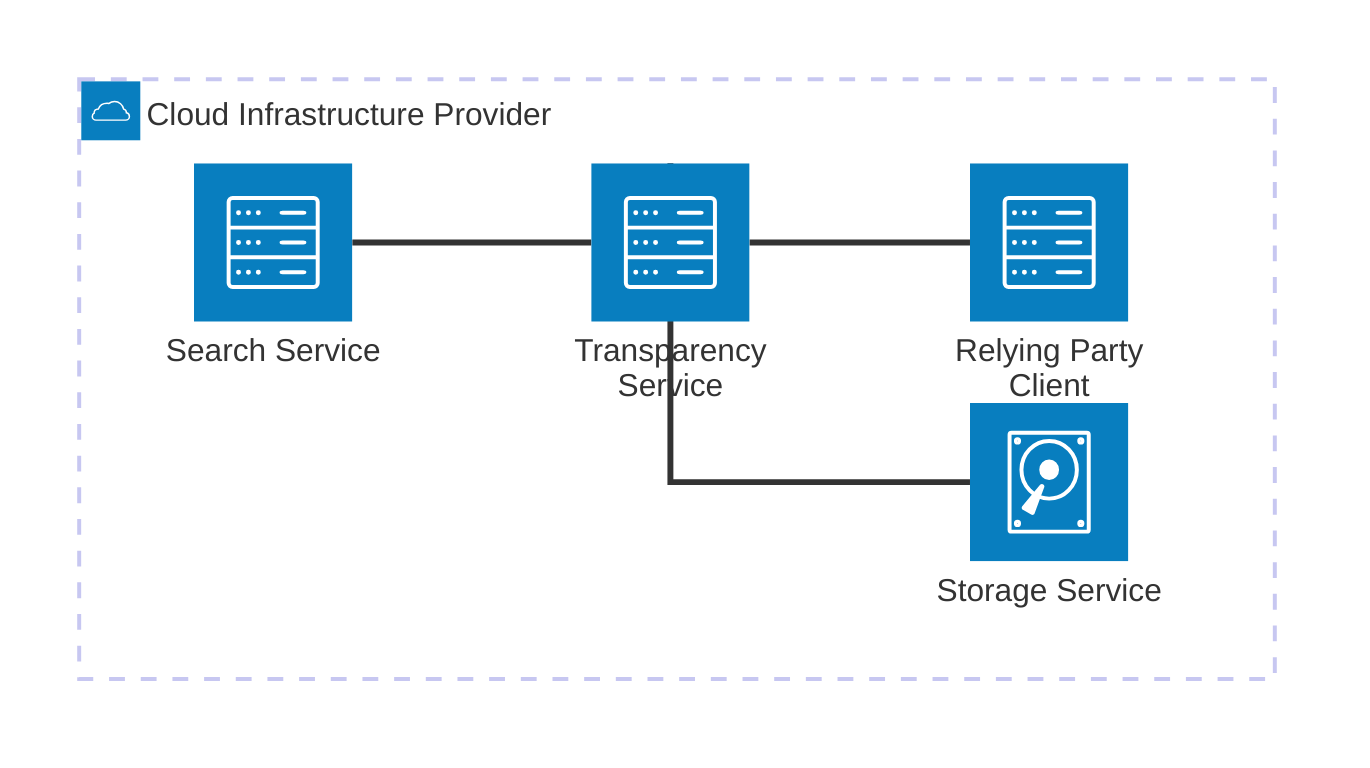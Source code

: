 architecture-beta
    group provider(cloud)[Cloud Infrastructure Provider]

    service provider_storage(disk)[Storage Service] in provider
    service provider_tscore(server)[Transparency Service] in provider
    service provider_search(server)[Search Service] in provider
    service provider_rp(server)[Relying Party Client] in provider

    provider_tscore:T -- L:provider_storage
    provider_tscore:L -- R:provider_search
    provider_tscore:R -- L:provider_rp